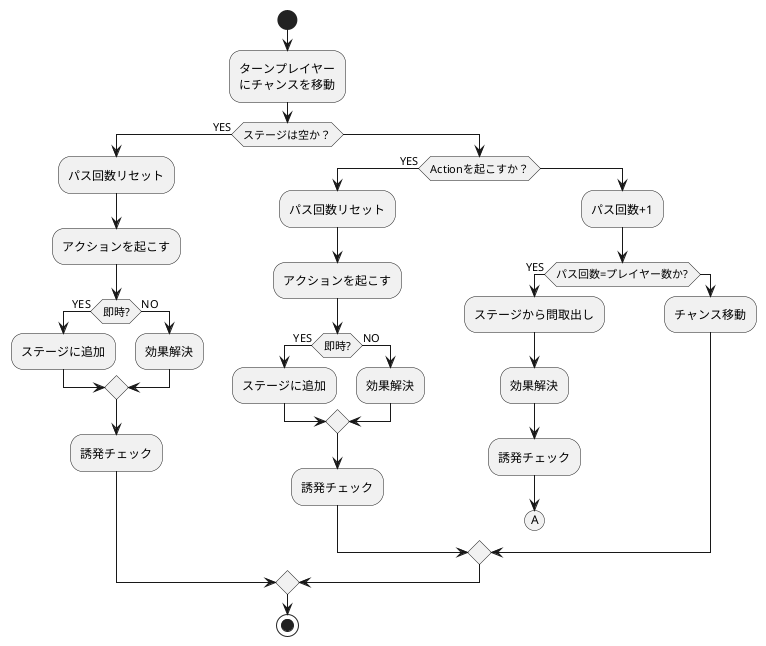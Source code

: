 @startuml
|プレイヤーがチャンスを保持|
start
:ターンプレイヤー
にチャンスを移動;
if(ステージは空か？) then (YES)
    :パス回数リセット;
    :アクションを起こす;
    if(即時?) then (YES)
        :ステージに追加;
    else (NO)
        :効果解決;
    endif
    :誘発チェック;
else
    if(Actionを起こすか？) then (YES)
        :パス回数リセット;
        :アクションを起こす;
        if(即時?) then (YES)
            :ステージに追加;
        else (NO)
            :効果解決;
        endif
        :誘発チェック;
    else
        :パス回数+1;
        if(パス回数=プレイヤー数か?) then (YES)
            :ステージから問取出し;
            :効果解決;
            :誘発チェック;
            (A)
            detach
        else
            :チャンス移動;
        endif
    endif
endif

stop

@enduml